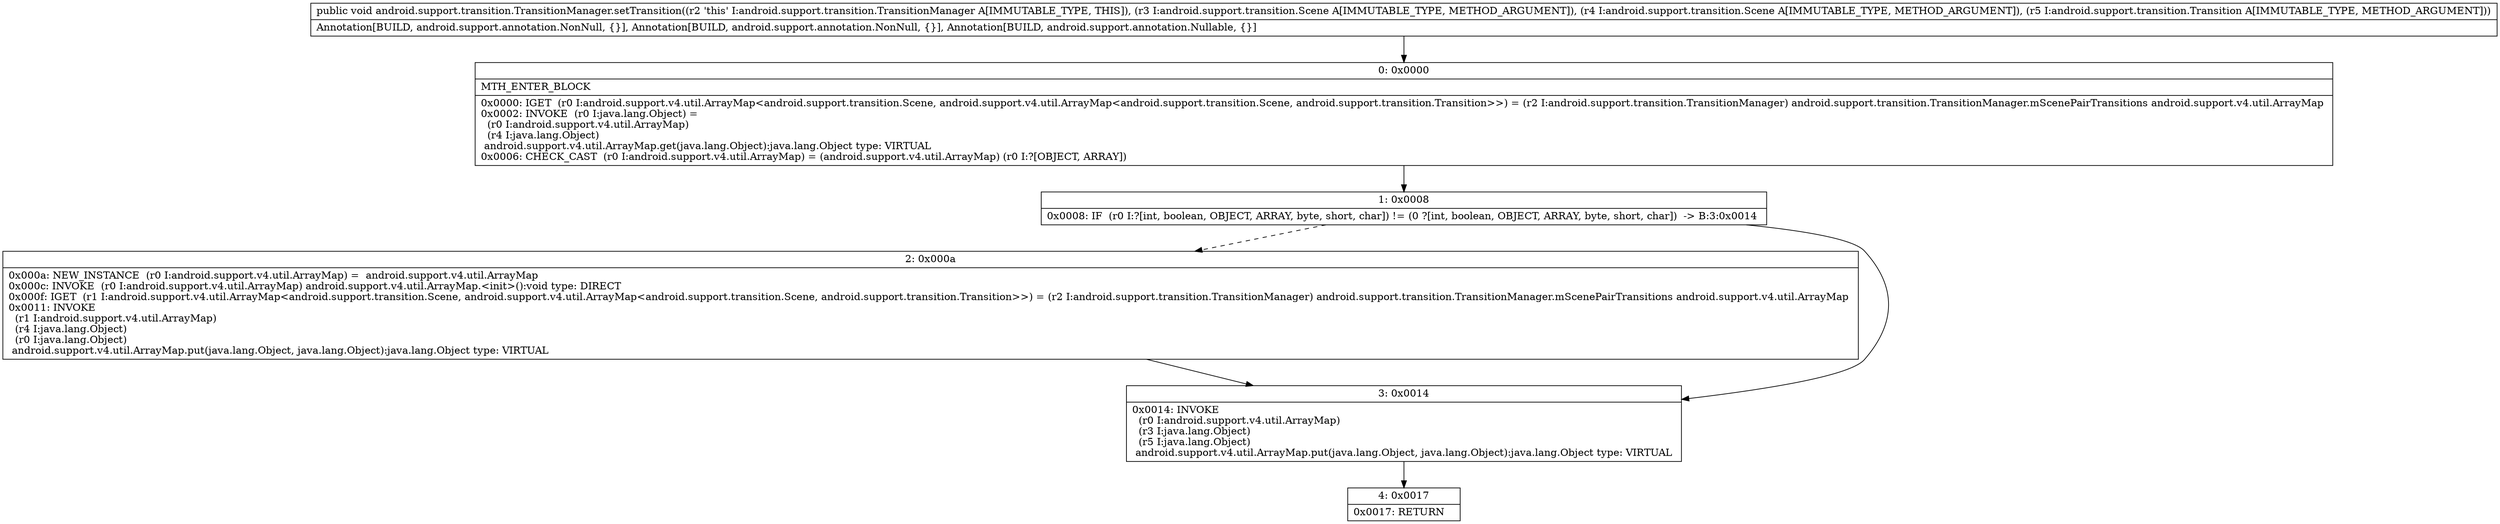 digraph "CFG forandroid.support.transition.TransitionManager.setTransition(Landroid\/support\/transition\/Scene;Landroid\/support\/transition\/Scene;Landroid\/support\/transition\/Transition;)V" {
Node_0 [shape=record,label="{0\:\ 0x0000|MTH_ENTER_BLOCK\l|0x0000: IGET  (r0 I:android.support.v4.util.ArrayMap\<android.support.transition.Scene, android.support.v4.util.ArrayMap\<android.support.transition.Scene, android.support.transition.Transition\>\>) = (r2 I:android.support.transition.TransitionManager) android.support.transition.TransitionManager.mScenePairTransitions android.support.v4.util.ArrayMap \l0x0002: INVOKE  (r0 I:java.lang.Object) = \l  (r0 I:android.support.v4.util.ArrayMap)\l  (r4 I:java.lang.Object)\l android.support.v4.util.ArrayMap.get(java.lang.Object):java.lang.Object type: VIRTUAL \l0x0006: CHECK_CAST  (r0 I:android.support.v4.util.ArrayMap) = (android.support.v4.util.ArrayMap) (r0 I:?[OBJECT, ARRAY]) \l}"];
Node_1 [shape=record,label="{1\:\ 0x0008|0x0008: IF  (r0 I:?[int, boolean, OBJECT, ARRAY, byte, short, char]) != (0 ?[int, boolean, OBJECT, ARRAY, byte, short, char])  \-\> B:3:0x0014 \l}"];
Node_2 [shape=record,label="{2\:\ 0x000a|0x000a: NEW_INSTANCE  (r0 I:android.support.v4.util.ArrayMap) =  android.support.v4.util.ArrayMap \l0x000c: INVOKE  (r0 I:android.support.v4.util.ArrayMap) android.support.v4.util.ArrayMap.\<init\>():void type: DIRECT \l0x000f: IGET  (r1 I:android.support.v4.util.ArrayMap\<android.support.transition.Scene, android.support.v4.util.ArrayMap\<android.support.transition.Scene, android.support.transition.Transition\>\>) = (r2 I:android.support.transition.TransitionManager) android.support.transition.TransitionManager.mScenePairTransitions android.support.v4.util.ArrayMap \l0x0011: INVOKE  \l  (r1 I:android.support.v4.util.ArrayMap)\l  (r4 I:java.lang.Object)\l  (r0 I:java.lang.Object)\l android.support.v4.util.ArrayMap.put(java.lang.Object, java.lang.Object):java.lang.Object type: VIRTUAL \l}"];
Node_3 [shape=record,label="{3\:\ 0x0014|0x0014: INVOKE  \l  (r0 I:android.support.v4.util.ArrayMap)\l  (r3 I:java.lang.Object)\l  (r5 I:java.lang.Object)\l android.support.v4.util.ArrayMap.put(java.lang.Object, java.lang.Object):java.lang.Object type: VIRTUAL \l}"];
Node_4 [shape=record,label="{4\:\ 0x0017|0x0017: RETURN   \l}"];
MethodNode[shape=record,label="{public void android.support.transition.TransitionManager.setTransition((r2 'this' I:android.support.transition.TransitionManager A[IMMUTABLE_TYPE, THIS]), (r3 I:android.support.transition.Scene A[IMMUTABLE_TYPE, METHOD_ARGUMENT]), (r4 I:android.support.transition.Scene A[IMMUTABLE_TYPE, METHOD_ARGUMENT]), (r5 I:android.support.transition.Transition A[IMMUTABLE_TYPE, METHOD_ARGUMENT]))  | Annotation[BUILD, android.support.annotation.NonNull, \{\}], Annotation[BUILD, android.support.annotation.NonNull, \{\}], Annotation[BUILD, android.support.annotation.Nullable, \{\}]\l}"];
MethodNode -> Node_0;
Node_0 -> Node_1;
Node_1 -> Node_2[style=dashed];
Node_1 -> Node_3;
Node_2 -> Node_3;
Node_3 -> Node_4;
}

